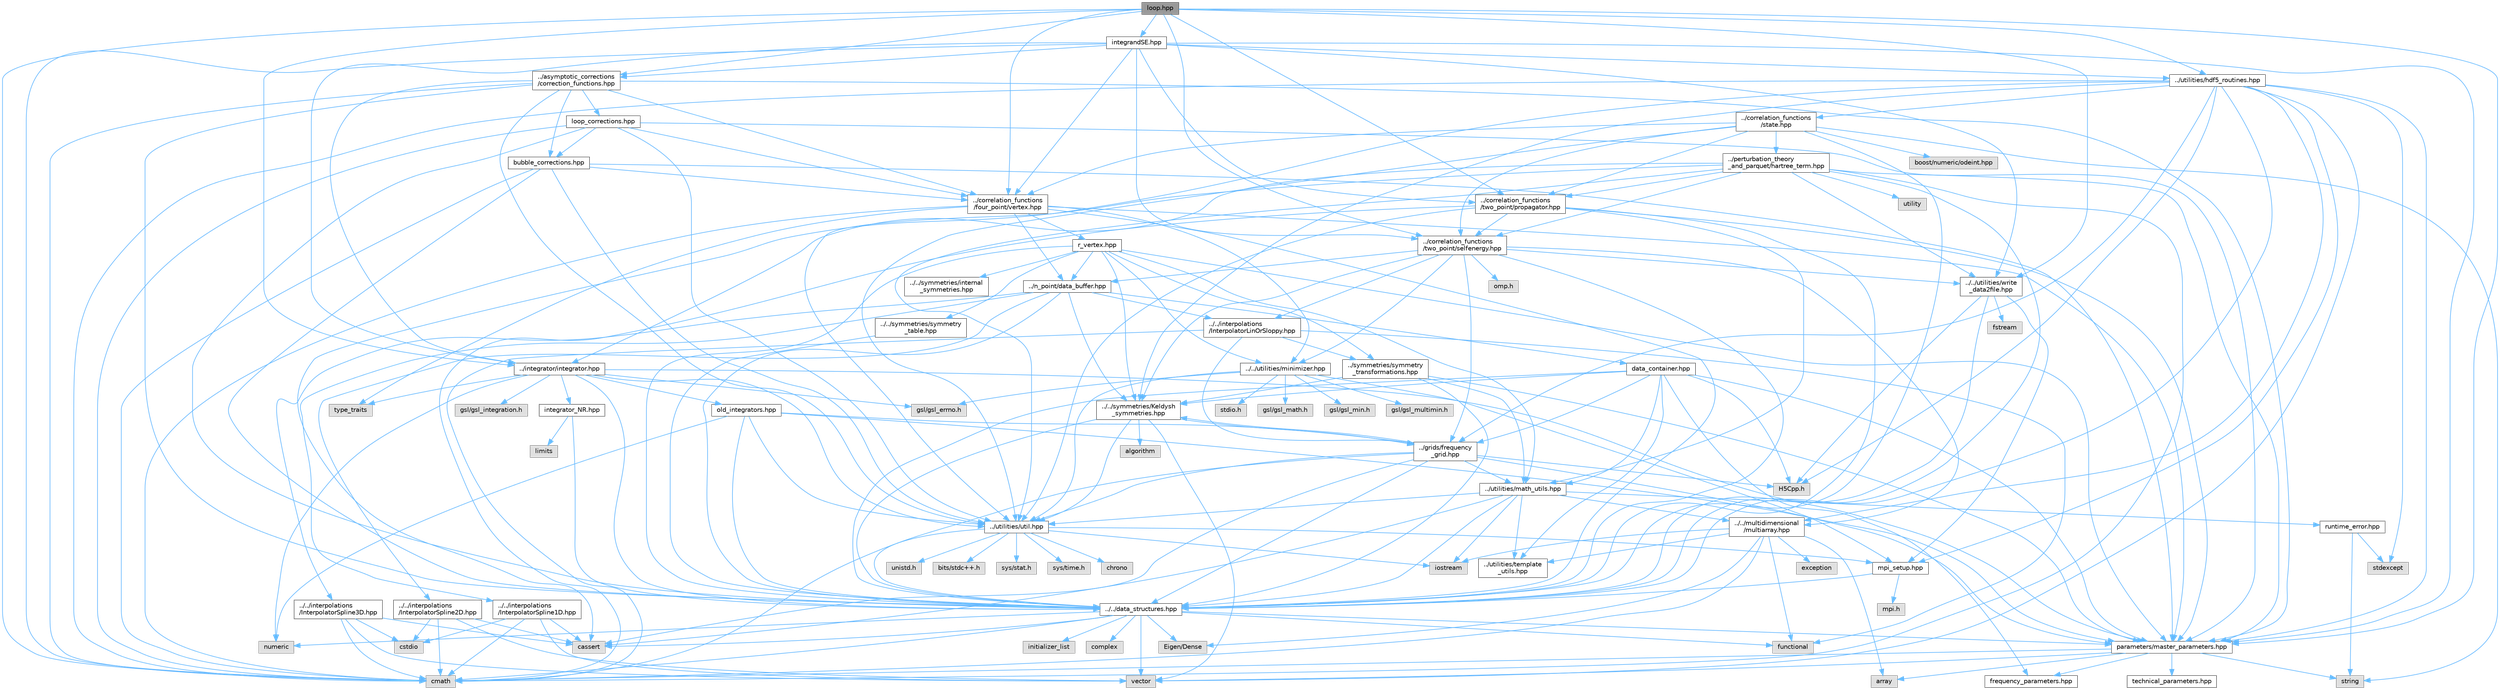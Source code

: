 digraph "loop.hpp"
{
 // INTERACTIVE_SVG=YES
 // LATEX_PDF_SIZE
  bgcolor="transparent";
  edge [fontname=Helvetica,fontsize=10,labelfontname=Helvetica,labelfontsize=10];
  node [fontname=Helvetica,fontsize=10,shape=box,height=0.2,width=0.4];
  Node1 [id="Node000001",label="loop.hpp",height=0.2,width=0.4,color="gray40", fillcolor="grey60", style="filled", fontcolor="black",tooltip=" "];
  Node1 -> Node2 [id="edge1_Node000001_Node000002",color="steelblue1",style="solid",tooltip=" "];
  Node2 [id="Node000002",label="cmath",height=0.2,width=0.4,color="grey60", fillcolor="#E0E0E0", style="filled",tooltip=" "];
  Node1 -> Node3 [id="edge2_Node000001_Node000003",color="steelblue1",style="solid",tooltip=" "];
  Node3 [id="Node000003",label="../correlation_functions\l/two_point/selfenergy.hpp",height=0.2,width=0.4,color="grey40", fillcolor="white", style="filled",URL="$d6/d2d/selfenergy_8hpp.html",tooltip=" "];
  Node3 -> Node4 [id="edge3_Node000003_Node000004",color="steelblue1",style="solid",tooltip=" "];
  Node4 [id="Node000004",label="../../data_structures.hpp",height=0.2,width=0.4,color="grey40", fillcolor="white", style="filled",URL="$d7/d59/data__structures_8hpp.html",tooltip=" "];
  Node4 -> Node5 [id="edge4_Node000004_Node000005",color="steelblue1",style="solid",tooltip=" "];
  Node5 [id="Node000005",label="complex",height=0.2,width=0.4,color="grey60", fillcolor="#E0E0E0", style="filled",tooltip=" "];
  Node4 -> Node2 [id="edge5_Node000004_Node000002",color="steelblue1",style="solid",tooltip=" "];
  Node4 -> Node6 [id="edge6_Node000004_Node000006",color="steelblue1",style="solid",tooltip=" "];
  Node6 [id="Node000006",label="vector",height=0.2,width=0.4,color="grey60", fillcolor="#E0E0E0", style="filled",tooltip=" "];
  Node4 -> Node7 [id="edge7_Node000004_Node000007",color="steelblue1",style="solid",tooltip=" "];
  Node7 [id="Node000007",label="initializer_list",height=0.2,width=0.4,color="grey60", fillcolor="#E0E0E0", style="filled",tooltip=" "];
  Node4 -> Node8 [id="edge8_Node000004_Node000008",color="steelblue1",style="solid",tooltip=" "];
  Node8 [id="Node000008",label="functional",height=0.2,width=0.4,color="grey60", fillcolor="#E0E0E0", style="filled",tooltip=" "];
  Node4 -> Node9 [id="edge9_Node000004_Node000009",color="steelblue1",style="solid",tooltip=" "];
  Node9 [id="Node000009",label="cassert",height=0.2,width=0.4,color="grey60", fillcolor="#E0E0E0", style="filled",tooltip=" "];
  Node4 -> Node10 [id="edge10_Node000004_Node000010",color="steelblue1",style="solid",tooltip=" "];
  Node10 [id="Node000010",label="numeric",height=0.2,width=0.4,color="grey60", fillcolor="#E0E0E0", style="filled",tooltip=" "];
  Node4 -> Node11 [id="edge11_Node000004_Node000011",color="steelblue1",style="solid",tooltip=" "];
  Node11 [id="Node000011",label="parameters/master_parameters.hpp",height=0.2,width=0.4,color="grey40", fillcolor="white", style="filled",URL="$d1/df8/master__parameters_8hpp.html",tooltip=" "];
  Node11 -> Node2 [id="edge12_Node000011_Node000002",color="steelblue1",style="solid",tooltip=" "];
  Node11 -> Node6 [id="edge13_Node000011_Node000006",color="steelblue1",style="solid",tooltip=" "];
  Node11 -> Node12 [id="edge14_Node000011_Node000012",color="steelblue1",style="solid",tooltip=" "];
  Node12 [id="Node000012",label="string",height=0.2,width=0.4,color="grey60", fillcolor="#E0E0E0", style="filled",tooltip=" "];
  Node11 -> Node13 [id="edge15_Node000011_Node000013",color="steelblue1",style="solid",tooltip=" "];
  Node13 [id="Node000013",label="array",height=0.2,width=0.4,color="grey60", fillcolor="#E0E0E0", style="filled",tooltip=" "];
  Node11 -> Node14 [id="edge16_Node000011_Node000014",color="steelblue1",style="solid",tooltip=" "];
  Node14 [id="Node000014",label="frequency_parameters.hpp",height=0.2,width=0.4,color="grey40", fillcolor="white", style="filled",URL="$d3/d3c/frequency__parameters_8hpp.html",tooltip=" "];
  Node11 -> Node15 [id="edge17_Node000011_Node000015",color="steelblue1",style="solid",tooltip=" "];
  Node15 [id="Node000015",label="technical_parameters.hpp",height=0.2,width=0.4,color="grey40", fillcolor="white", style="filled",URL="$d9/d3a/technical__parameters_8hpp.html",tooltip=" "];
  Node4 -> Node16 [id="edge18_Node000004_Node000016",color="steelblue1",style="solid",tooltip=" "];
  Node16 [id="Node000016",label="Eigen/Dense",height=0.2,width=0.4,color="grey60", fillcolor="#E0E0E0", style="filled",tooltip=" "];
  Node3 -> Node17 [id="edge19_Node000003_Node000017",color="steelblue1",style="solid",tooltip=" "];
  Node17 [id="Node000017",label="../../multidimensional\l/multiarray.hpp",height=0.2,width=0.4,color="grey40", fillcolor="white", style="filled",URL="$df/da4/multiarray_8hpp.html",tooltip=" "];
  Node17 -> Node13 [id="edge20_Node000017_Node000013",color="steelblue1",style="solid",tooltip=" "];
  Node17 -> Node2 [id="edge21_Node000017_Node000002",color="steelblue1",style="solid",tooltip=" "];
  Node17 -> Node18 [id="edge22_Node000017_Node000018",color="steelblue1",style="solid",tooltip=" "];
  Node18 [id="Node000018",label="exception",height=0.2,width=0.4,color="grey60", fillcolor="#E0E0E0", style="filled",tooltip=" "];
  Node17 -> Node8 [id="edge23_Node000017_Node000008",color="steelblue1",style="solid",tooltip=" "];
  Node17 -> Node19 [id="edge24_Node000017_Node000019",color="steelblue1",style="solid",tooltip=" "];
  Node19 [id="Node000019",label="iostream",height=0.2,width=0.4,color="grey60", fillcolor="#E0E0E0", style="filled",tooltip=" "];
  Node17 -> Node16 [id="edge25_Node000017_Node000016",color="steelblue1",style="solid",tooltip=" "];
  Node17 -> Node20 [id="edge26_Node000017_Node000020",color="steelblue1",style="solid",tooltip=" "];
  Node20 [id="Node000020",label="../utilities/template\l_utils.hpp",height=0.2,width=0.4,color="grey40", fillcolor="white", style="filled",URL="$dd/de3/template__utils_8hpp.html",tooltip=" "];
  Node3 -> Node21 [id="edge27_Node000003_Node000021",color="steelblue1",style="solid",tooltip=" "];
  Node21 [id="Node000021",label="../n_point/data_buffer.hpp",height=0.2,width=0.4,color="grey40", fillcolor="white", style="filled",URL="$dc/d80/data__buffer_8hpp.html",tooltip=" "];
  Node21 -> Node4 [id="edge28_Node000021_Node000004",color="steelblue1",style="solid",tooltip=" "];
  Node21 -> Node22 [id="edge29_Node000021_Node000022",color="steelblue1",style="solid",tooltip=" "];
  Node22 [id="Node000022",label="../../symmetries/Keldysh\l_symmetries.hpp",height=0.2,width=0.4,color="grey40", fillcolor="white", style="filled",URL="$d2/d1a/Keldysh__symmetries_8hpp.html",tooltip=" "];
  Node22 -> Node6 [id="edge30_Node000022_Node000006",color="steelblue1",style="solid",tooltip=" "];
  Node22 -> Node23 [id="edge31_Node000022_Node000023",color="steelblue1",style="solid",tooltip=" "];
  Node23 [id="Node000023",label="algorithm",height=0.2,width=0.4,color="grey60", fillcolor="#E0E0E0", style="filled",tooltip=" "];
  Node22 -> Node4 [id="edge32_Node000022_Node000004",color="steelblue1",style="solid",tooltip=" "];
  Node22 -> Node24 [id="edge33_Node000022_Node000024",color="steelblue1",style="solid",tooltip=" "];
  Node24 [id="Node000024",label="../utilities/util.hpp",height=0.2,width=0.4,color="grey40", fillcolor="white", style="filled",URL="$d0/d3f/util_8hpp.html",tooltip=" "];
  Node24 -> Node25 [id="edge34_Node000024_Node000025",color="steelblue1",style="solid",tooltip=" "];
  Node25 [id="Node000025",label="sys/time.h",height=0.2,width=0.4,color="grey60", fillcolor="#E0E0E0", style="filled",tooltip=" "];
  Node24 -> Node26 [id="edge35_Node000024_Node000026",color="steelblue1",style="solid",tooltip=" "];
  Node26 [id="Node000026",label="chrono",height=0.2,width=0.4,color="grey60", fillcolor="#E0E0E0", style="filled",tooltip=" "];
  Node24 -> Node27 [id="edge36_Node000024_Node000027",color="steelblue1",style="solid",tooltip=" "];
  Node27 [id="Node000027",label="unistd.h",height=0.2,width=0.4,color="grey60", fillcolor="#E0E0E0", style="filled",tooltip=" "];
  Node24 -> Node19 [id="edge37_Node000024_Node000019",color="steelblue1",style="solid",tooltip=" "];
  Node24 -> Node28 [id="edge38_Node000024_Node000028",color="steelblue1",style="solid",tooltip=" "];
  Node28 [id="Node000028",label="bits/stdc++.h",height=0.2,width=0.4,color="grey60", fillcolor="#E0E0E0", style="filled",tooltip=" "];
  Node24 -> Node29 [id="edge39_Node000024_Node000029",color="steelblue1",style="solid",tooltip=" "];
  Node29 [id="Node000029",label="sys/stat.h",height=0.2,width=0.4,color="grey60", fillcolor="#E0E0E0", style="filled",tooltip=" "];
  Node24 -> Node4 [id="edge40_Node000024_Node000004",color="steelblue1",style="solid",tooltip=" "];
  Node24 -> Node30 [id="edge41_Node000024_Node000030",color="steelblue1",style="solid",tooltip=" "];
  Node30 [id="Node000030",label="mpi_setup.hpp",height=0.2,width=0.4,color="grey40", fillcolor="white", style="filled",URL="$db/de0/mpi__setup_8hpp.html",tooltip=" "];
  Node30 -> Node4 [id="edge42_Node000030_Node000004",color="steelblue1",style="solid",tooltip=" "];
  Node30 -> Node31 [id="edge43_Node000030_Node000031",color="steelblue1",style="solid",tooltip=" "];
  Node31 [id="Node000031",label="mpi.h",height=0.2,width=0.4,color="grey60", fillcolor="#E0E0E0", style="filled",tooltip=" "];
  Node22 -> Node32 [id="edge44_Node000022_Node000032",color="steelblue1",style="solid",tooltip=" "];
  Node32 [id="Node000032",label="../grids/frequency\l_grid.hpp",height=0.2,width=0.4,color="grey40", fillcolor="white", style="filled",URL="$d5/d39/frequency__grid_8hpp.html",tooltip=" "];
  Node32 -> Node2 [id="edge45_Node000032_Node000002",color="steelblue1",style="solid",tooltip=" "];
  Node32 -> Node4 [id="edge46_Node000032_Node000004",color="steelblue1",style="solid",tooltip=" "];
  Node32 -> Node24 [id="edge47_Node000032_Node000024",color="steelblue1",style="solid",tooltip=" "];
  Node32 -> Node11 [id="edge48_Node000032_Node000011",color="steelblue1",style="solid",tooltip=" "];
  Node32 -> Node33 [id="edge49_Node000032_Node000033",color="steelblue1",style="solid",tooltip=" "];
  Node33 [id="Node000033",label="../utilities/math_utils.hpp",height=0.2,width=0.4,color="grey40", fillcolor="white", style="filled",URL="$de/dbb/math__utils_8hpp.html",tooltip=" "];
  Node33 -> Node4 [id="edge50_Node000033_Node000004",color="steelblue1",style="solid",tooltip=" "];
  Node33 -> Node17 [id="edge51_Node000033_Node000017",color="steelblue1",style="solid",tooltip=" "];
  Node33 -> Node20 [id="edge52_Node000033_Node000020",color="steelblue1",style="solid",tooltip=" "];
  Node33 -> Node34 [id="edge53_Node000033_Node000034",color="steelblue1",style="solid",tooltip=" "];
  Node34 [id="Node000034",label="runtime_error.hpp",height=0.2,width=0.4,color="grey40", fillcolor="white", style="filled",URL="$d1/d64/runtime__error_8hpp.html",tooltip=" "];
  Node34 -> Node35 [id="edge54_Node000034_Node000035",color="steelblue1",style="solid",tooltip=" "];
  Node35 [id="Node000035",label="stdexcept",height=0.2,width=0.4,color="grey60", fillcolor="#E0E0E0", style="filled",tooltip=" "];
  Node34 -> Node12 [id="edge55_Node000034_Node000012",color="steelblue1",style="solid",tooltip=" "];
  Node33 -> Node24 [id="edge56_Node000033_Node000024",color="steelblue1",style="solid",tooltip=" "];
  Node33 -> Node19 [id="edge57_Node000033_Node000019",color="steelblue1",style="solid",tooltip=" "];
  Node33 -> Node9 [id="edge58_Node000033_Node000009",color="steelblue1",style="solid",tooltip=" "];
  Node32 -> Node22 [id="edge59_Node000032_Node000022",color="steelblue1",style="solid",tooltip=" "];
  Node32 -> Node9 [id="edge60_Node000032_Node000009",color="steelblue1",style="solid",tooltip=" "];
  Node32 -> Node36 [id="edge61_Node000032_Node000036",color="steelblue1",style="solid",tooltip=" "];
  Node36 [id="Node000036",label="H5Cpp.h",height=0.2,width=0.4,color="grey60", fillcolor="#E0E0E0", style="filled",tooltip=" "];
  Node21 -> Node37 [id="edge62_Node000021_Node000037",color="steelblue1",style="solid",tooltip=" "];
  Node37 [id="Node000037",label="data_container.hpp",height=0.2,width=0.4,color="grey40", fillcolor="white", style="filled",URL="$da/dbc/data__container_8hpp.html",tooltip=" "];
  Node37 -> Node20 [id="edge63_Node000037_Node000020",color="steelblue1",style="solid",tooltip=" "];
  Node37 -> Node33 [id="edge64_Node000037_Node000033",color="steelblue1",style="solid",tooltip=" "];
  Node37 -> Node22 [id="edge65_Node000037_Node000022",color="steelblue1",style="solid",tooltip=" "];
  Node37 -> Node4 [id="edge66_Node000037_Node000004",color="steelblue1",style="solid",tooltip=" "];
  Node37 -> Node11 [id="edge67_Node000037_Node000011",color="steelblue1",style="solid",tooltip=" "];
  Node37 -> Node14 [id="edge68_Node000037_Node000014",color="steelblue1",style="solid",tooltip=" "];
  Node37 -> Node32 [id="edge69_Node000037_Node000032",color="steelblue1",style="solid",tooltip=" "];
  Node37 -> Node36 [id="edge70_Node000037_Node000036",color="steelblue1",style="solid",tooltip=" "];
  Node21 -> Node38 [id="edge71_Node000021_Node000038",color="steelblue1",style="solid",tooltip=" "];
  Node38 [id="Node000038",label="../../interpolations\l/InterpolatorLinOrSloppy.hpp",height=0.2,width=0.4,color="grey40", fillcolor="white", style="filled",URL="$d3/d17/InterpolatorLinOrSloppy_8hpp.html",tooltip=" "];
  Node38 -> Node2 [id="edge72_Node000038_Node000002",color="steelblue1",style="solid",tooltip=" "];
  Node38 -> Node8 [id="edge73_Node000038_Node000008",color="steelblue1",style="solid",tooltip=" "];
  Node38 -> Node32 [id="edge74_Node000038_Node000032",color="steelblue1",style="solid",tooltip=" "];
  Node38 -> Node39 [id="edge75_Node000038_Node000039",color="steelblue1",style="solid",tooltip=" "];
  Node39 [id="Node000039",label="../symmetries/symmetry\l_transformations.hpp",height=0.2,width=0.4,color="grey40", fillcolor="white", style="filled",URL="$db/d7d/symmetry__transformations_8hpp.html",tooltip=" "];
  Node39 -> Node11 [id="edge76_Node000039_Node000011",color="steelblue1",style="solid",tooltip=" "];
  Node39 -> Node33 [id="edge77_Node000039_Node000033",color="steelblue1",style="solid",tooltip=" "];
  Node39 -> Node22 [id="edge78_Node000039_Node000022",color="steelblue1",style="solid",tooltip=" "];
  Node39 -> Node4 [id="edge79_Node000039_Node000004",color="steelblue1",style="solid",tooltip=" "];
  Node21 -> Node40 [id="edge80_Node000021_Node000040",color="steelblue1",style="solid",tooltip=" "];
  Node40 [id="Node000040",label="../../interpolations\l/InterpolatorSpline1D.hpp",height=0.2,width=0.4,color="grey40", fillcolor="white", style="filled",URL="$d1/d52/InterpolatorSpline1D_8hpp.html",tooltip=" "];
  Node40 -> Node41 [id="edge81_Node000040_Node000041",color="steelblue1",style="solid",tooltip=" "];
  Node41 [id="Node000041",label="cstdio",height=0.2,width=0.4,color="grey60", fillcolor="#E0E0E0", style="filled",tooltip=" "];
  Node40 -> Node9 [id="edge82_Node000040_Node000009",color="steelblue1",style="solid",tooltip=" "];
  Node40 -> Node2 [id="edge83_Node000040_Node000002",color="steelblue1",style="solid",tooltip=" "];
  Node40 -> Node6 [id="edge84_Node000040_Node000006",color="steelblue1",style="solid",tooltip=" "];
  Node21 -> Node42 [id="edge85_Node000021_Node000042",color="steelblue1",style="solid",tooltip=" "];
  Node42 [id="Node000042",label="../../interpolations\l/InterpolatorSpline2D.hpp",height=0.2,width=0.4,color="grey40", fillcolor="white", style="filled",URL="$d6/d91/InterpolatorSpline2D_8hpp.html",tooltip=" "];
  Node42 -> Node41 [id="edge86_Node000042_Node000041",color="steelblue1",style="solid",tooltip=" "];
  Node42 -> Node9 [id="edge87_Node000042_Node000009",color="steelblue1",style="solid",tooltip=" "];
  Node42 -> Node2 [id="edge88_Node000042_Node000002",color="steelblue1",style="solid",tooltip=" "];
  Node42 -> Node6 [id="edge89_Node000042_Node000006",color="steelblue1",style="solid",tooltip=" "];
  Node21 -> Node43 [id="edge90_Node000021_Node000043",color="steelblue1",style="solid",tooltip=" "];
  Node43 [id="Node000043",label="../../interpolations\l/InterpolatorSpline3D.hpp",height=0.2,width=0.4,color="grey40", fillcolor="white", style="filled",URL="$dd/dcc/InterpolatorSpline3D_8hpp.html",tooltip=" "];
  Node43 -> Node41 [id="edge91_Node000043_Node000041",color="steelblue1",style="solid",tooltip=" "];
  Node43 -> Node9 [id="edge92_Node000043_Node000009",color="steelblue1",style="solid",tooltip=" "];
  Node43 -> Node2 [id="edge93_Node000043_Node000002",color="steelblue1",style="solid",tooltip=" "];
  Node43 -> Node6 [id="edge94_Node000043_Node000006",color="steelblue1",style="solid",tooltip=" "];
  Node3 -> Node32 [id="edge95_Node000003_Node000032",color="steelblue1",style="solid",tooltip=" "];
  Node3 -> Node44 [id="edge96_Node000003_Node000044",color="steelblue1",style="solid",tooltip=" "];
  Node44 [id="Node000044",label="../../utilities/minimizer.hpp",height=0.2,width=0.4,color="grey40", fillcolor="white", style="filled",URL="$d4/d21/minimizer_8hpp.html",tooltip=" "];
  Node44 -> Node45 [id="edge97_Node000044_Node000045",color="steelblue1",style="solid",tooltip=" "];
  Node45 [id="Node000045",label="stdio.h",height=0.2,width=0.4,color="grey60", fillcolor="#E0E0E0", style="filled",tooltip=" "];
  Node44 -> Node46 [id="edge98_Node000044_Node000046",color="steelblue1",style="solid",tooltip=" "];
  Node46 [id="Node000046",label="gsl/gsl_errno.h",height=0.2,width=0.4,color="grey60", fillcolor="#E0E0E0", style="filled",tooltip=" "];
  Node44 -> Node47 [id="edge99_Node000044_Node000047",color="steelblue1",style="solid",tooltip=" "];
  Node47 [id="Node000047",label="gsl/gsl_math.h",height=0.2,width=0.4,color="grey60", fillcolor="#E0E0E0", style="filled",tooltip=" "];
  Node44 -> Node48 [id="edge100_Node000044_Node000048",color="steelblue1",style="solid",tooltip=" "];
  Node48 [id="Node000048",label="gsl/gsl_min.h",height=0.2,width=0.4,color="grey60", fillcolor="#E0E0E0", style="filled",tooltip=" "];
  Node44 -> Node49 [id="edge101_Node000044_Node000049",color="steelblue1",style="solid",tooltip=" "];
  Node49 [id="Node000049",label="gsl/gsl_multimin.h",height=0.2,width=0.4,color="grey60", fillcolor="#E0E0E0", style="filled",tooltip=" "];
  Node44 -> Node30 [id="edge102_Node000044_Node000030",color="steelblue1",style="solid",tooltip=" "];
  Node44 -> Node24 [id="edge103_Node000044_Node000024",color="steelblue1",style="solid",tooltip=" "];
  Node3 -> Node50 [id="edge104_Node000003_Node000050",color="steelblue1",style="solid",tooltip=" "];
  Node50 [id="Node000050",label="omp.h",height=0.2,width=0.4,color="grey60", fillcolor="#E0E0E0", style="filled",tooltip=" "];
  Node3 -> Node22 [id="edge105_Node000003_Node000022",color="steelblue1",style="solid",tooltip=" "];
  Node3 -> Node51 [id="edge106_Node000003_Node000051",color="steelblue1",style="solid",tooltip=" "];
  Node51 [id="Node000051",label="../../utilities/write\l_data2file.hpp",height=0.2,width=0.4,color="grey40", fillcolor="white", style="filled",URL="$d8/d74/write__data2file_8hpp.html",tooltip=" "];
  Node51 -> Node4 [id="edge107_Node000051_Node000004",color="steelblue1",style="solid",tooltip=" "];
  Node51 -> Node30 [id="edge108_Node000051_Node000030",color="steelblue1",style="solid",tooltip=" "];
  Node51 -> Node52 [id="edge109_Node000051_Node000052",color="steelblue1",style="solid",tooltip=" "];
  Node52 [id="Node000052",label="fstream",height=0.2,width=0.4,color="grey60", fillcolor="#E0E0E0", style="filled",tooltip=" "];
  Node51 -> Node36 [id="edge110_Node000051_Node000036",color="steelblue1",style="solid",tooltip=" "];
  Node3 -> Node38 [id="edge111_Node000003_Node000038",color="steelblue1",style="solid",tooltip=" "];
  Node1 -> Node53 [id="edge112_Node000001_Node000053",color="steelblue1",style="solid",tooltip=" "];
  Node53 [id="Node000053",label="../correlation_functions\l/four_point/vertex.hpp",height=0.2,width=0.4,color="grey40", fillcolor="white", style="filled",URL="$d1/d2d/vertex_8hpp.html",tooltip=" "];
  Node53 -> Node2 [id="edge113_Node000053_Node000002",color="steelblue1",style="solid",tooltip=" "];
  Node53 -> Node54 [id="edge114_Node000053_Node000054",color="steelblue1",style="solid",tooltip=" "];
  Node54 [id="Node000054",label="type_traits",height=0.2,width=0.4,color="grey60", fillcolor="#E0E0E0", style="filled",tooltip=" "];
  Node53 -> Node4 [id="edge115_Node000053_Node000004",color="steelblue1",style="solid",tooltip=" "];
  Node53 -> Node11 [id="edge116_Node000053_Node000011",color="steelblue1",style="solid",tooltip=" "];
  Node53 -> Node55 [id="edge117_Node000053_Node000055",color="steelblue1",style="solid",tooltip=" "];
  Node55 [id="Node000055",label="r_vertex.hpp",height=0.2,width=0.4,color="grey40", fillcolor="white", style="filled",URL="$d3/d22/r__vertex_8hpp.html",tooltip=" "];
  Node55 -> Node4 [id="edge118_Node000055_Node000004",color="steelblue1",style="solid",tooltip=" "];
  Node55 -> Node11 [id="edge119_Node000055_Node000011",color="steelblue1",style="solid",tooltip=" "];
  Node55 -> Node22 [id="edge120_Node000055_Node000022",color="steelblue1",style="solid",tooltip=" "];
  Node55 -> Node56 [id="edge121_Node000055_Node000056",color="steelblue1",style="solid",tooltip=" "];
  Node56 [id="Node000056",label="../../symmetries/internal\l_symmetries.hpp",height=0.2,width=0.4,color="grey40", fillcolor="white", style="filled",URL="$d1/dfd/internal__symmetries_8hpp.html",tooltip=" "];
  Node55 -> Node39 [id="edge122_Node000055_Node000039",color="steelblue1",style="solid",tooltip=" "];
  Node55 -> Node57 [id="edge123_Node000055_Node000057",color="steelblue1",style="solid",tooltip=" "];
  Node57 [id="Node000057",label="../../symmetries/symmetry\l_table.hpp",height=0.2,width=0.4,color="grey40", fillcolor="white", style="filled",URL="$d3/d77/symmetry__table_8hpp.html",tooltip=" "];
  Node57 -> Node4 [id="edge124_Node000057_Node000004",color="steelblue1",style="solid",tooltip=" "];
  Node55 -> Node33 [id="edge125_Node000055_Node000033",color="steelblue1",style="solid",tooltip=" "];
  Node55 -> Node44 [id="edge126_Node000055_Node000044",color="steelblue1",style="solid",tooltip=" "];
  Node55 -> Node21 [id="edge127_Node000055_Node000021",color="steelblue1",style="solid",tooltip=" "];
  Node53 -> Node44 [id="edge128_Node000053_Node000044",color="steelblue1",style="solid",tooltip=" "];
  Node53 -> Node21 [id="edge129_Node000053_Node000021",color="steelblue1",style="solid",tooltip=" "];
  Node1 -> Node58 [id="edge130_Node000001_Node000058",color="steelblue1",style="solid",tooltip=" "];
  Node58 [id="Node000058",label="../correlation_functions\l/two_point/propagator.hpp",height=0.2,width=0.4,color="grey40", fillcolor="white", style="filled",URL="$d5/df7/propagator_8hpp.html",tooltip=" "];
  Node58 -> Node2 [id="edge131_Node000058_Node000002",color="steelblue1",style="solid",tooltip=" "];
  Node58 -> Node4 [id="edge132_Node000058_Node000004",color="steelblue1",style="solid",tooltip=" "];
  Node58 -> Node33 [id="edge133_Node000058_Node000033",color="steelblue1",style="solid",tooltip=" "];
  Node58 -> Node3 [id="edge134_Node000058_Node000003",color="steelblue1",style="solid",tooltip=" "];
  Node58 -> Node11 [id="edge135_Node000058_Node000011",color="steelblue1",style="solid",tooltip=" "];
  Node58 -> Node24 [id="edge136_Node000058_Node000024",color="steelblue1",style="solid",tooltip=" "];
  Node1 -> Node11 [id="edge137_Node000001_Node000011",color="steelblue1",style="solid",tooltip=" "];
  Node1 -> Node59 [id="edge138_Node000001_Node000059",color="steelblue1",style="solid",tooltip=" "];
  Node59 [id="Node000059",label="../integrator/integrator.hpp",height=0.2,width=0.4,color="grey40", fillcolor="white", style="filled",URL="$dd/d1f/integrator_8hpp.html",tooltip=" "];
  Node59 -> Node10 [id="edge139_Node000059_Node000010",color="steelblue1",style="solid",tooltip=" "];
  Node59 -> Node54 [id="edge140_Node000059_Node000054",color="steelblue1",style="solid",tooltip=" "];
  Node59 -> Node4 [id="edge141_Node000059_Node000004",color="steelblue1",style="solid",tooltip=" "];
  Node59 -> Node11 [id="edge142_Node000059_Node000011",color="steelblue1",style="solid",tooltip=" "];
  Node59 -> Node60 [id="edge143_Node000059_Node000060",color="steelblue1",style="solid",tooltip=" "];
  Node60 [id="Node000060",label="gsl/gsl_integration.h",height=0.2,width=0.4,color="grey60", fillcolor="#E0E0E0", style="filled",tooltip=" "];
  Node59 -> Node46 [id="edge144_Node000059_Node000046",color="steelblue1",style="solid",tooltip=" "];
  Node59 -> Node61 [id="edge145_Node000059_Node000061",color="steelblue1",style="solid",tooltip=" "];
  Node61 [id="Node000061",label="old_integrators.hpp",height=0.2,width=0.4,color="grey40", fillcolor="white", style="filled",URL="$d7/d65/old__integrators_8hpp.html",tooltip=" "];
  Node61 -> Node10 [id="edge146_Node000061_Node000010",color="steelblue1",style="solid",tooltip=" "];
  Node61 -> Node4 [id="edge147_Node000061_Node000004",color="steelblue1",style="solid",tooltip=" "];
  Node61 -> Node11 [id="edge148_Node000061_Node000011",color="steelblue1",style="solid",tooltip=" "];
  Node61 -> Node24 [id="edge149_Node000061_Node000024",color="steelblue1",style="solid",tooltip=" "];
  Node61 -> Node32 [id="edge150_Node000061_Node000032",color="steelblue1",style="solid",tooltip=" "];
  Node59 -> Node62 [id="edge151_Node000059_Node000062",color="steelblue1",style="solid",tooltip=" "];
  Node62 [id="Node000062",label="integrator_NR.hpp",height=0.2,width=0.4,color="grey40", fillcolor="white", style="filled",URL="$da/db4/integrator__NR_8hpp.html",tooltip=" "];
  Node62 -> Node63 [id="edge152_Node000062_Node000063",color="steelblue1",style="solid",tooltip=" "];
  Node63 [id="Node000063",label="limits",height=0.2,width=0.4,color="grey60", fillcolor="#E0E0E0", style="filled",tooltip=" "];
  Node62 -> Node4 [id="edge153_Node000062_Node000004",color="steelblue1",style="solid",tooltip=" "];
  Node59 -> Node24 [id="edge154_Node000059_Node000024",color="steelblue1",style="solid",tooltip=" "];
  Node1 -> Node51 [id="edge155_Node000001_Node000051",color="steelblue1",style="solid",tooltip=" "];
  Node1 -> Node64 [id="edge156_Node000001_Node000064",color="steelblue1",style="solid",tooltip=" "];
  Node64 [id="Node000064",label="../asymptotic_corrections\l/correction_functions.hpp",height=0.2,width=0.4,color="grey40", fillcolor="white", style="filled",URL="$d2/df0/correction__functions_8hpp.html",tooltip=" "];
  Node64 -> Node4 [id="edge157_Node000064_Node000004",color="steelblue1",style="solid",tooltip=" "];
  Node64 -> Node53 [id="edge158_Node000064_Node000053",color="steelblue1",style="solid",tooltip=" "];
  Node64 -> Node11 [id="edge159_Node000064_Node000011",color="steelblue1",style="solid",tooltip=" "];
  Node64 -> Node24 [id="edge160_Node000064_Node000024",color="steelblue1",style="solid",tooltip=" "];
  Node64 -> Node65 [id="edge161_Node000064_Node000065",color="steelblue1",style="solid",tooltip=" "];
  Node65 [id="Node000065",label="bubble_corrections.hpp",height=0.2,width=0.4,color="grey40", fillcolor="white", style="filled",URL="$dd/dea/bubble__corrections_8hpp.html",tooltip=" "];
  Node65 -> Node4 [id="edge162_Node000065_Node000004",color="steelblue1",style="solid",tooltip=" "];
  Node65 -> Node53 [id="edge163_Node000065_Node000053",color="steelblue1",style="solid",tooltip=" "];
  Node65 -> Node11 [id="edge164_Node000065_Node000011",color="steelblue1",style="solid",tooltip=" "];
  Node65 -> Node24 [id="edge165_Node000065_Node000024",color="steelblue1",style="solid",tooltip=" "];
  Node65 -> Node2 [id="edge166_Node000065_Node000002",color="steelblue1",style="solid",tooltip=" "];
  Node64 -> Node66 [id="edge167_Node000064_Node000066",color="steelblue1",style="solid",tooltip=" "];
  Node66 [id="Node000066",label="loop_corrections.hpp",height=0.2,width=0.4,color="grey40", fillcolor="white", style="filled",URL="$d0/d0e/loop__corrections_8hpp.html",tooltip=" "];
  Node66 -> Node2 [id="edge168_Node000066_Node000002",color="steelblue1",style="solid",tooltip=" "];
  Node66 -> Node4 [id="edge169_Node000066_Node000004",color="steelblue1",style="solid",tooltip=" "];
  Node66 -> Node53 [id="edge170_Node000066_Node000053",color="steelblue1",style="solid",tooltip=" "];
  Node66 -> Node11 [id="edge171_Node000066_Node000011",color="steelblue1",style="solid",tooltip=" "];
  Node66 -> Node24 [id="edge172_Node000066_Node000024",color="steelblue1",style="solid",tooltip=" "];
  Node66 -> Node65 [id="edge173_Node000066_Node000065",color="steelblue1",style="solid",tooltip=" "];
  Node64 -> Node2 [id="edge174_Node000064_Node000002",color="steelblue1",style="solid",tooltip=" "];
  Node64 -> Node59 [id="edge175_Node000064_Node000059",color="steelblue1",style="solid",tooltip=" "];
  Node1 -> Node67 [id="edge176_Node000001_Node000067",color="steelblue1",style="solid",tooltip=" "];
  Node67 [id="Node000067",label="integrandSE.hpp",height=0.2,width=0.4,color="grey40", fillcolor="white", style="filled",URL="$de/d65/integrandSE_8hpp.html",tooltip=" "];
  Node67 -> Node2 [id="edge177_Node000067_Node000002",color="steelblue1",style="solid",tooltip=" "];
  Node67 -> Node3 [id="edge178_Node000067_Node000003",color="steelblue1",style="solid",tooltip=" "];
  Node67 -> Node53 [id="edge179_Node000067_Node000053",color="steelblue1",style="solid",tooltip=" "];
  Node67 -> Node58 [id="edge180_Node000067_Node000058",color="steelblue1",style="solid",tooltip=" "];
  Node67 -> Node11 [id="edge181_Node000067_Node000011",color="steelblue1",style="solid",tooltip=" "];
  Node67 -> Node59 [id="edge182_Node000067_Node000059",color="steelblue1",style="solid",tooltip=" "];
  Node67 -> Node51 [id="edge183_Node000067_Node000051",color="steelblue1",style="solid",tooltip=" "];
  Node67 -> Node64 [id="edge184_Node000067_Node000064",color="steelblue1",style="solid",tooltip=" "];
  Node67 -> Node68 [id="edge185_Node000067_Node000068",color="steelblue1",style="solid",tooltip=" "];
  Node68 [id="Node000068",label="../utilities/hdf5_routines.hpp",height=0.2,width=0.4,color="grey40", fillcolor="white", style="filled",URL="$d5/de4/hdf5__routines_8hpp.html",tooltip=" "];
  Node68 -> Node35 [id="edge186_Node000068_Node000035",color="steelblue1",style="solid",tooltip=" "];
  Node68 -> Node2 [id="edge187_Node000068_Node000002",color="steelblue1",style="solid",tooltip=" "];
  Node68 -> Node6 [id="edge188_Node000068_Node000006",color="steelblue1",style="solid",tooltip=" "];
  Node68 -> Node11 [id="edge189_Node000068_Node000011",color="steelblue1",style="solid",tooltip=" "];
  Node68 -> Node24 [id="edge190_Node000068_Node000024",color="steelblue1",style="solid",tooltip=" "];
  Node68 -> Node4 [id="edge191_Node000068_Node000004",color="steelblue1",style="solid",tooltip=" "];
  Node68 -> Node32 [id="edge192_Node000068_Node000032",color="steelblue1",style="solid",tooltip=" "];
  Node68 -> Node36 [id="edge193_Node000068_Node000036",color="steelblue1",style="solid",tooltip=" "];
  Node68 -> Node69 [id="edge194_Node000068_Node000069",color="steelblue1",style="solid",tooltip=" "];
  Node69 [id="Node000069",label="../correlation_functions\l/state.hpp",height=0.2,width=0.4,color="grey40", fillcolor="white", style="filled",URL="$da/d3b/state_8hpp.html",tooltip=" "];
  Node69 -> Node4 [id="edge195_Node000069_Node000004",color="steelblue1",style="solid",tooltip=" "];
  Node69 -> Node53 [id="edge196_Node000069_Node000053",color="steelblue1",style="solid",tooltip=" "];
  Node69 -> Node3 [id="edge197_Node000069_Node000003",color="steelblue1",style="solid",tooltip=" "];
  Node69 -> Node58 [id="edge198_Node000069_Node000058",color="steelblue1",style="solid",tooltip=" "];
  Node69 -> Node70 [id="edge199_Node000069_Node000070",color="steelblue1",style="solid",tooltip=" "];
  Node70 [id="Node000070",label="../perturbation_theory\l_and_parquet/hartree_term.hpp",height=0.2,width=0.4,color="grey40", fillcolor="white", style="filled",URL="$d1/db3/hartree__term_8hpp.html",tooltip=" "];
  Node70 -> Node11 [id="edge200_Node000070_Node000011",color="steelblue1",style="solid",tooltip=" "];
  Node70 -> Node4 [id="edge201_Node000070_Node000004",color="steelblue1",style="solid",tooltip=" "];
  Node70 -> Node3 [id="edge202_Node000070_Node000003",color="steelblue1",style="solid",tooltip=" "];
  Node70 -> Node58 [id="edge203_Node000070_Node000058",color="steelblue1",style="solid",tooltip=" "];
  Node70 -> Node59 [id="edge204_Node000070_Node000059",color="steelblue1",style="solid",tooltip=" "];
  Node70 -> Node51 [id="edge205_Node000070_Node000051",color="steelblue1",style="solid",tooltip=" "];
  Node70 -> Node24 [id="edge206_Node000070_Node000024",color="steelblue1",style="solid",tooltip=" "];
  Node70 -> Node9 [id="edge207_Node000070_Node000009",color="steelblue1",style="solid",tooltip=" "];
  Node70 -> Node2 [id="edge208_Node000070_Node000002",color="steelblue1",style="solid",tooltip=" "];
  Node70 -> Node71 [id="edge209_Node000070_Node000071",color="steelblue1",style="solid",tooltip=" "];
  Node71 [id="Node000071",label="utility",height=0.2,width=0.4,color="grey60", fillcolor="#E0E0E0", style="filled",tooltip=" "];
  Node69 -> Node24 [id="edge210_Node000069_Node000024",color="steelblue1",style="solid",tooltip=" "];
  Node69 -> Node72 [id="edge211_Node000069_Node000072",color="steelblue1",style="solid",tooltip=" "];
  Node72 [id="Node000072",label="boost/numeric/odeint.hpp",height=0.2,width=0.4,color="grey60", fillcolor="#E0E0E0", style="filled",tooltip=" "];
  Node69 -> Node12 [id="edge212_Node000069_Node000012",color="steelblue1",style="solid",tooltip=" "];
  Node68 -> Node17 [id="edge213_Node000068_Node000017",color="steelblue1",style="solid",tooltip=" "];
  Node68 -> Node22 [id="edge214_Node000068_Node000022",color="steelblue1",style="solid",tooltip=" "];
  Node68 -> Node30 [id="edge215_Node000068_Node000030",color="steelblue1",style="solid",tooltip=" "];
  Node1 -> Node68 [id="edge216_Node000001_Node000068",color="steelblue1",style="solid",tooltip=" "];
}
